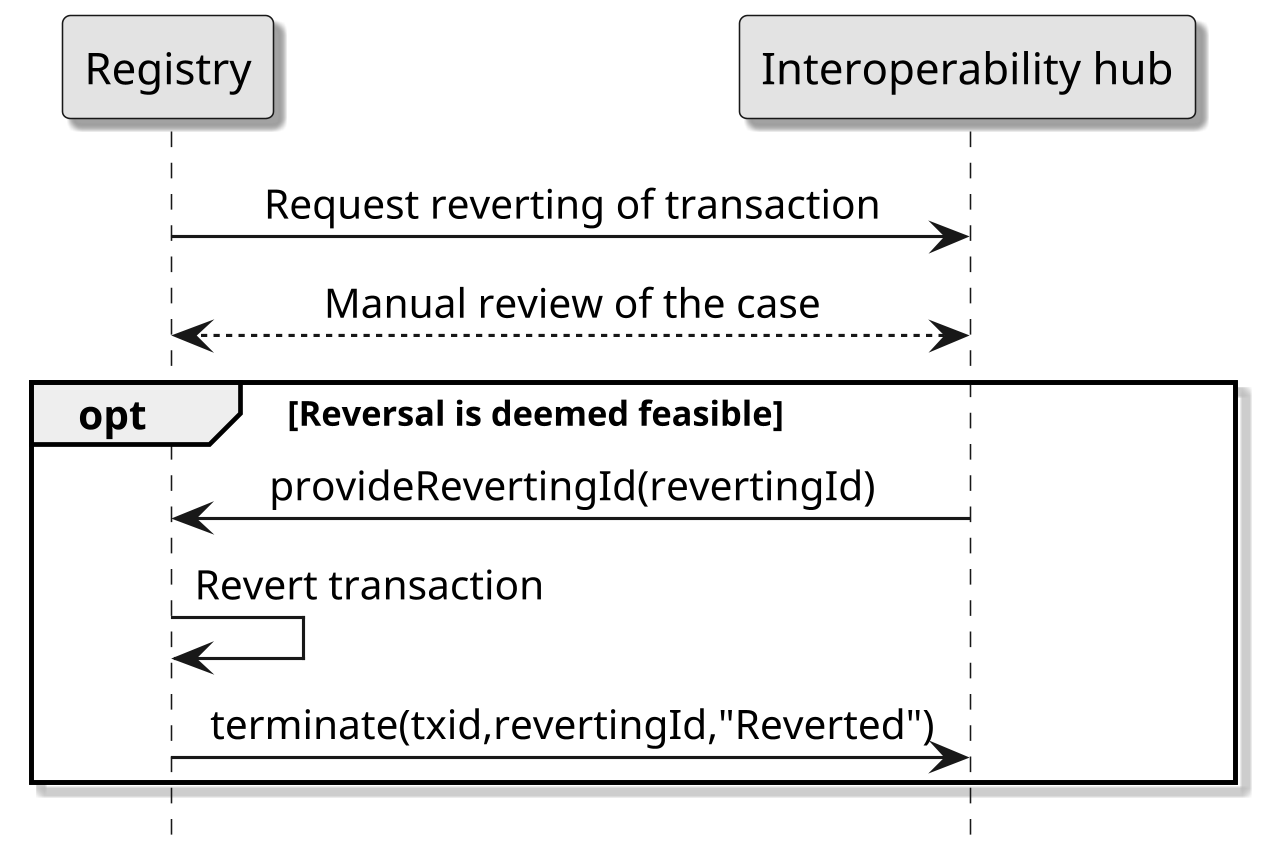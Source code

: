 @startuml TimeOut Sequence Diagram

skinparam dpi 300
skinparam monochrome true
skinparam shadowing true

skinparam sequenceMessageAlign center
hide footbox

participant "Registry" as r
participant "Interoperability hub" as h

r -> h: Request reverting of transaction
h <--> r: Manual review of the case
opt Reversal is deemed feasible
    h -> r: provideRevertingId(revertingId)
    r -> r: Revert transaction
    r -> h: terminate(txid,revertingId,"Reverted")
end

@enduml